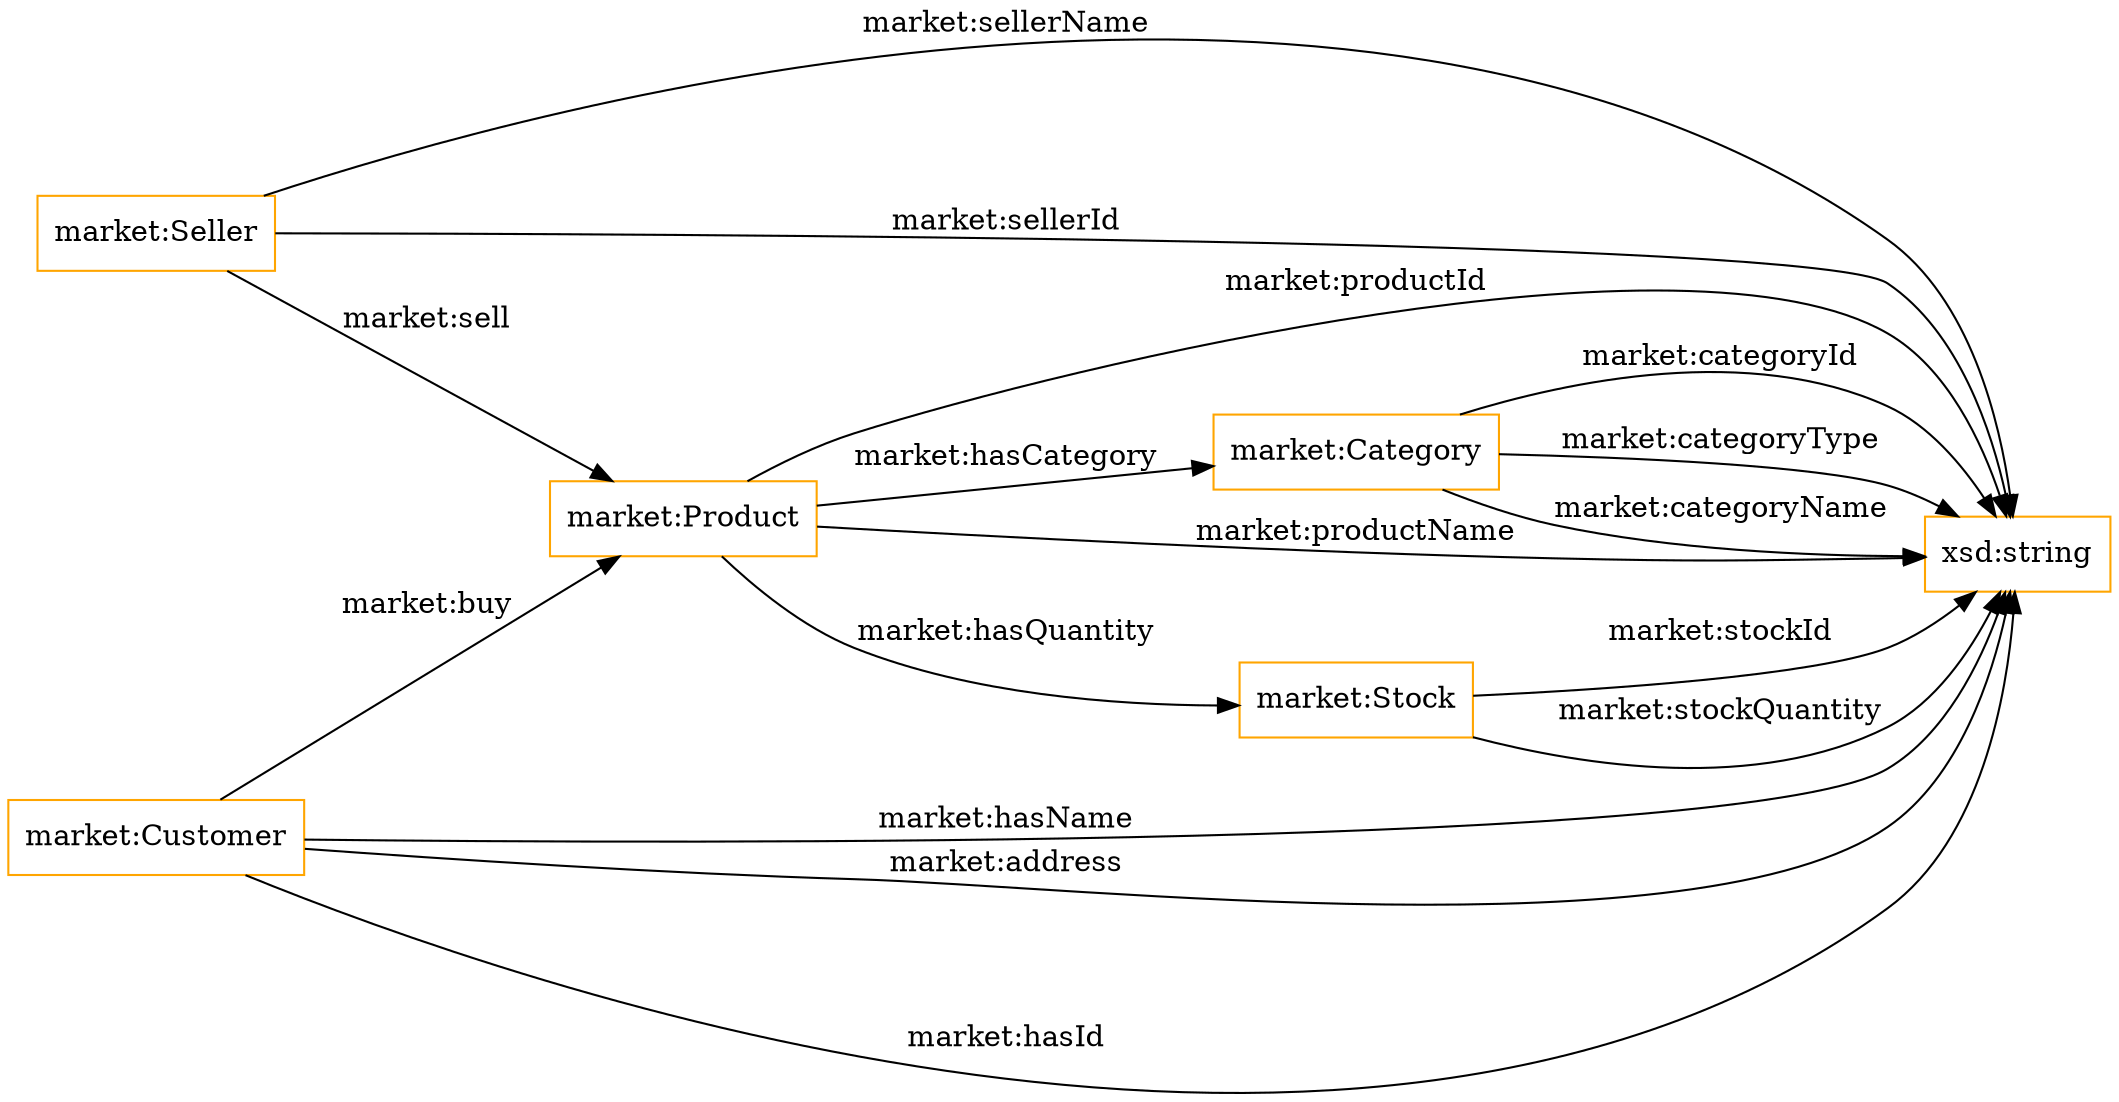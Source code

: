 digraph ar2dtool_diagram { 
rankdir=LR;
size="1501"
node [shape = rectangle, color="orange"]; "market:Stock" "market:Seller" "market:Product" "market:Customer" "market:Category" ; /*classes style*/
	"market:Category" -> "xsd:string" [ label = "market:categoryId" ];
	"market:Seller" -> "xsd:string" [ label = "market:sellerId" ];
	"market:Category" -> "xsd:string" [ label = "market:categoryType" ];
	"market:Seller" -> "xsd:string" [ label = "market:sellerName" ];
	"market:Customer" -> "xsd:string" [ label = "market:hasName" ];
	"market:Customer" -> "xsd:string" [ label = "market:address" ];
	"market:Product" -> "market:Category" [ label = "market:hasCategory" ];
	"market:Stock" -> "xsd:string" [ label = "market:stockQuantity" ];
	"market:Product" -> "xsd:string" [ label = "market:productName" ];
	"market:Product" -> "xsd:string" [ label = "market:productId" ];
	"market:Customer" -> "market:Product" [ label = "market:buy" ];
	"market:Product" -> "market:Stock" [ label = "market:hasQuantity" ];
	"market:Seller" -> "market:Product" [ label = "market:sell" ];
	"market:Stock" -> "xsd:string" [ label = "market:stockId" ];
	"market:Category" -> "xsd:string" [ label = "market:categoryName" ];
	"market:Customer" -> "xsd:string" [ label = "market:hasId" ];

}
